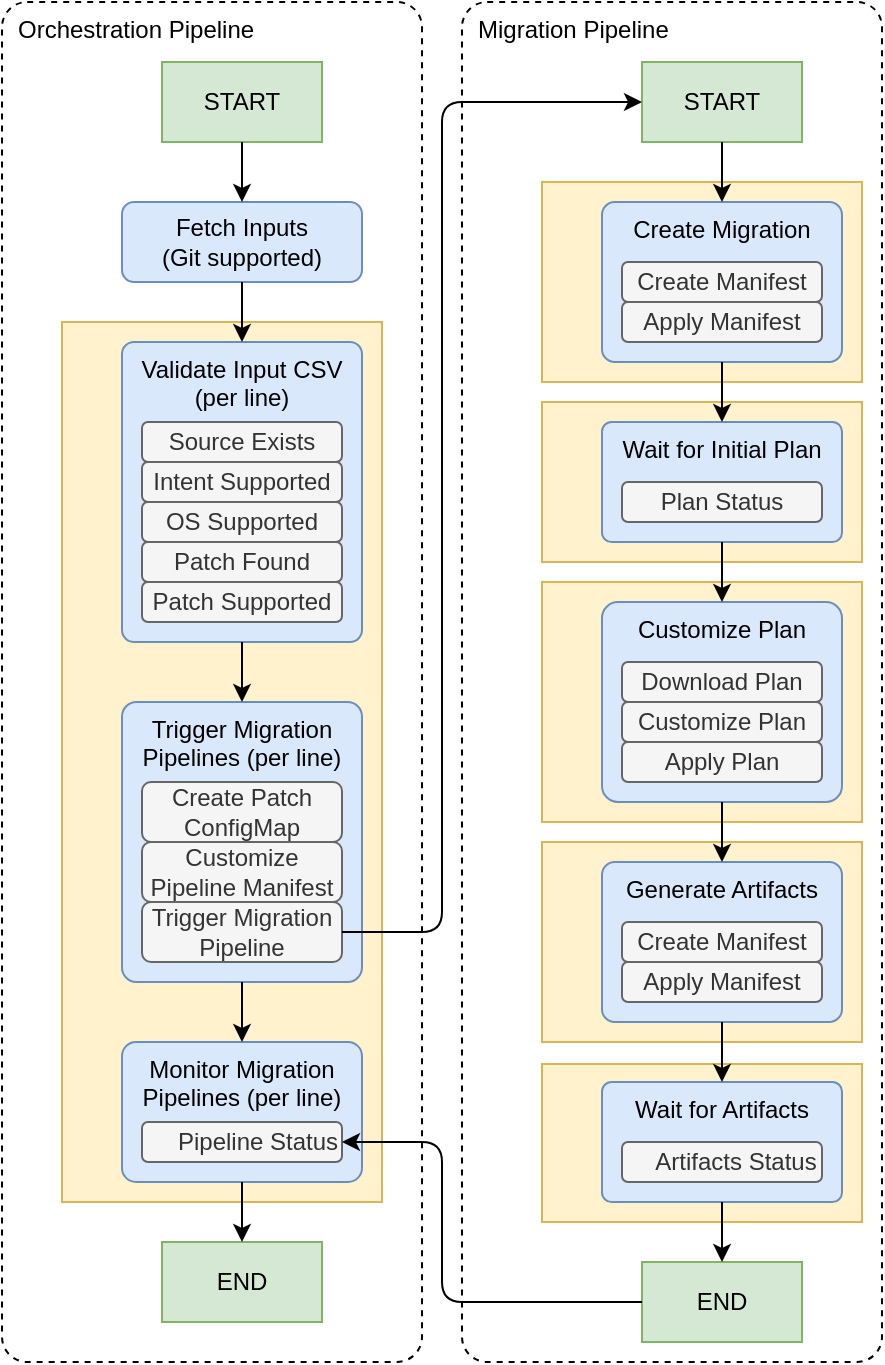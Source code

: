 <mxfile version="14.6.9" type="device"><diagram id="8OUkuH57H1fepXZvR6e6" name="Page-1"><mxGraphModel dx="1422" dy="762" grid="1" gridSize="10" guides="1" tooltips="1" connect="1" arrows="1" fold="1" page="1" pageScale="1" pageWidth="850" pageHeight="1100" background="#FFFFFF" math="0" shadow="0"><root><mxCell id="0"/><mxCell id="1" parent="0"/><mxCell id="ZcuqAkv_LLM3pgpmCEVJ-65" value="Migration Pipeline" style="rounded=1;whiteSpace=wrap;html=1;strokeWidth=1;align=left;dashed=1;arcSize=6;labelPosition=center;verticalLabelPosition=middle;verticalAlign=top;spacingLeft=6;" vertex="1" parent="1"><mxGeometry x="270" width="210" height="680" as="geometry"/></mxCell><mxCell id="ZcuqAkv_LLM3pgpmCEVJ-57" value="" style="rounded=0;whiteSpace=wrap;html=1;strokeWidth=1;align=left;fillColor=#fff2cc;strokeColor=#d6b656;" vertex="1" parent="1"><mxGeometry x="310" y="531" width="160" height="79" as="geometry"/></mxCell><mxCell id="ZcuqAkv_LLM3pgpmCEVJ-55" value="" style="rounded=0;whiteSpace=wrap;html=1;strokeWidth=1;align=left;fillColor=#fff2cc;strokeColor=#d6b656;" vertex="1" parent="1"><mxGeometry x="310" y="420" width="160" height="100" as="geometry"/></mxCell><mxCell id="ZcuqAkv_LLM3pgpmCEVJ-53" value="" style="rounded=0;whiteSpace=wrap;html=1;strokeWidth=1;align=left;fillColor=#fff2cc;strokeColor=#d6b656;" vertex="1" parent="1"><mxGeometry x="310" y="290" width="160" height="120" as="geometry"/></mxCell><mxCell id="ZcuqAkv_LLM3pgpmCEVJ-51" value="" style="rounded=0;whiteSpace=wrap;html=1;strokeWidth=1;align=left;fillColor=#fff2cc;strokeColor=#d6b656;" vertex="1" parent="1"><mxGeometry x="310" y="200" width="160" height="80" as="geometry"/></mxCell><mxCell id="ZcuqAkv_LLM3pgpmCEVJ-49" value="" style="rounded=0;whiteSpace=wrap;html=1;strokeWidth=1;align=left;fillColor=#fff2cc;strokeColor=#d6b656;" vertex="1" parent="1"><mxGeometry x="310" y="90" width="160" height="100" as="geometry"/></mxCell><mxCell id="ZcuqAkv_LLM3pgpmCEVJ-25" value="Orchestration Pipeline" style="rounded=1;whiteSpace=wrap;html=1;strokeWidth=1;align=left;dashed=1;arcSize=6;labelPosition=center;verticalLabelPosition=middle;verticalAlign=top;spacingLeft=6;" vertex="1" parent="1"><mxGeometry x="40" width="210" height="680" as="geometry"/></mxCell><mxCell id="ZcuqAkv_LLM3pgpmCEVJ-28" value="" style="rounded=0;whiteSpace=wrap;html=1;strokeWidth=1;align=left;fillColor=#fff2cc;strokeColor=#d6b656;" vertex="1" parent="1"><mxGeometry x="70" y="160" width="160" height="440" as="geometry"/></mxCell><mxCell id="ZcuqAkv_LLM3pgpmCEVJ-1" value="Fetch Inputs&lt;br&gt;(Git supported)" style="rounded=1;whiteSpace=wrap;html=1;fillColor=#dae8fc;strokeColor=#6c8ebf;" vertex="1" parent="1"><mxGeometry x="100" y="100" width="120" height="40" as="geometry"/></mxCell><mxCell id="ZcuqAkv_LLM3pgpmCEVJ-2" value="START" style="rounded=0;whiteSpace=wrap;html=1;fillColor=#d5e8d4;strokeColor=#82b366;" vertex="1" parent="1"><mxGeometry x="120" y="30" width="80" height="40" as="geometry"/></mxCell><mxCell id="ZcuqAkv_LLM3pgpmCEVJ-3" value="END" style="rounded=0;whiteSpace=wrap;html=1;fillColor=#d5e8d4;strokeColor=#82b366;" vertex="1" parent="1"><mxGeometry x="120" y="620" width="80" height="40" as="geometry"/></mxCell><mxCell id="ZcuqAkv_LLM3pgpmCEVJ-4" value="Validate Input CSV (per line)" style="rounded=1;whiteSpace=wrap;html=1;fillColor=#dae8fc;strokeColor=#6c8ebf;verticalAlign=top;arcSize=5;" vertex="1" parent="1"><mxGeometry x="100" y="170" width="120" height="150" as="geometry"/></mxCell><mxCell id="ZcuqAkv_LLM3pgpmCEVJ-5" value="Trigger Migration&lt;br&gt;Pipelines (per line)" style="rounded=1;whiteSpace=wrap;html=1;fillColor=#dae8fc;strokeColor=#6c8ebf;verticalAlign=top;arcSize=6;" vertex="1" parent="1"><mxGeometry x="100" y="350" width="120" height="140" as="geometry"/></mxCell><mxCell id="ZcuqAkv_LLM3pgpmCEVJ-6" value="Monitor Migration&lt;br&gt;Pipelines (per line)" style="rounded=1;whiteSpace=wrap;html=1;fillColor=#dae8fc;strokeColor=#6c8ebf;verticalAlign=top;arcSize=10;" vertex="1" parent="1"><mxGeometry x="100" y="520" width="120" height="70" as="geometry"/></mxCell><mxCell id="ZcuqAkv_LLM3pgpmCEVJ-8" value="Source Exists" style="rounded=1;whiteSpace=wrap;html=1;strokeWidth=1;fillColor=#f5f5f5;strokeColor=#666666;fontColor=#333333;" vertex="1" parent="1"><mxGeometry x="110" y="210" width="100" height="20" as="geometry"/></mxCell><mxCell id="ZcuqAkv_LLM3pgpmCEVJ-9" value="Intent Supported" style="rounded=1;whiteSpace=wrap;html=1;strokeWidth=1;fillColor=#f5f5f5;strokeColor=#666666;fontColor=#333333;" vertex="1" parent="1"><mxGeometry x="110" y="230" width="100" height="20" as="geometry"/></mxCell><mxCell id="ZcuqAkv_LLM3pgpmCEVJ-10" value="OS Supported" style="rounded=1;whiteSpace=wrap;html=1;strokeWidth=1;fillColor=#f5f5f5;strokeColor=#666666;fontColor=#333333;" vertex="1" parent="1"><mxGeometry x="110" y="250" width="100" height="20" as="geometry"/></mxCell><mxCell id="ZcuqAkv_LLM3pgpmCEVJ-11" value="Patch Found" style="rounded=1;whiteSpace=wrap;html=1;strokeWidth=1;fillColor=#f5f5f5;strokeColor=#666666;fontColor=#333333;" vertex="1" parent="1"><mxGeometry x="110" y="270" width="100" height="20" as="geometry"/></mxCell><mxCell id="ZcuqAkv_LLM3pgpmCEVJ-12" value="Patch Supported" style="rounded=1;whiteSpace=wrap;html=1;strokeWidth=1;fillColor=#f5f5f5;strokeColor=#666666;fontColor=#333333;" vertex="1" parent="1"><mxGeometry x="110" y="290" width="100" height="20" as="geometry"/></mxCell><mxCell id="ZcuqAkv_LLM3pgpmCEVJ-13" value="Customize Pipeline Manifest" style="rounded=1;whiteSpace=wrap;html=1;strokeWidth=1;fillColor=#f5f5f5;strokeColor=#666666;fontColor=#333333;" vertex="1" parent="1"><mxGeometry x="110" y="420" width="100" height="30" as="geometry"/></mxCell><mxCell id="ZcuqAkv_LLM3pgpmCEVJ-14" value="Create Patch ConfigMap" style="rounded=1;whiteSpace=wrap;html=1;strokeWidth=1;fillColor=#f5f5f5;strokeColor=#666666;fontColor=#333333;" vertex="1" parent="1"><mxGeometry x="110" y="390" width="100" height="30" as="geometry"/></mxCell><mxCell id="ZcuqAkv_LLM3pgpmCEVJ-16" value="Pipeline Status" style="rounded=1;whiteSpace=wrap;html=1;strokeWidth=1;fillColor=#f5f5f5;strokeColor=#666666;fontColor=#333333;align=center;spacingLeft=16;" vertex="1" parent="1"><mxGeometry x="110" y="560" width="100" height="20" as="geometry"/></mxCell><mxCell id="ZcuqAkv_LLM3pgpmCEVJ-17" value="" style="shape=image;html=1;verticalAlign=top;verticalLabelPosition=bottom;labelBackgroundColor=#ffffff;imageAspect=0;aspect=fixed;image=https://cdn3.iconfinder.com/data/icons/google-material-design-icons/48/ic_loop_48px-128.png;strokeWidth=1;align=right;" vertex="1" parent="1"><mxGeometry x="110" y="562" width="18" height="18" as="geometry"/></mxCell><mxCell id="ZcuqAkv_LLM3pgpmCEVJ-19" value="Trigger Migration Pipeline" style="rounded=1;whiteSpace=wrap;html=1;strokeWidth=1;fillColor=#f5f5f5;strokeColor=#666666;fontColor=#333333;" vertex="1" parent="1"><mxGeometry x="110" y="450" width="100" height="30" as="geometry"/></mxCell><mxCell id="ZcuqAkv_LLM3pgpmCEVJ-20" value="" style="endArrow=classic;html=1;exitX=0.5;exitY=1;exitDx=0;exitDy=0;entryX=0.5;entryY=0;entryDx=0;entryDy=0;" edge="1" parent="1" source="ZcuqAkv_LLM3pgpmCEVJ-2" target="ZcuqAkv_LLM3pgpmCEVJ-1"><mxGeometry width="50" height="50" relative="1" as="geometry"><mxPoint x="310" y="380" as="sourcePoint"/><mxPoint x="360" y="330" as="targetPoint"/></mxGeometry></mxCell><mxCell id="ZcuqAkv_LLM3pgpmCEVJ-21" value="" style="endArrow=classic;html=1;exitX=0.5;exitY=1;exitDx=0;exitDy=0;entryX=0.5;entryY=0;entryDx=0;entryDy=0;" edge="1" parent="1" source="ZcuqAkv_LLM3pgpmCEVJ-1" target="ZcuqAkv_LLM3pgpmCEVJ-4"><mxGeometry width="50" height="50" relative="1" as="geometry"><mxPoint x="310" y="380" as="sourcePoint"/><mxPoint x="360" y="330" as="targetPoint"/></mxGeometry></mxCell><mxCell id="ZcuqAkv_LLM3pgpmCEVJ-22" value="" style="endArrow=classic;html=1;exitX=0.5;exitY=1;exitDx=0;exitDy=0;entryX=0.5;entryY=0;entryDx=0;entryDy=0;" edge="1" parent="1" source="ZcuqAkv_LLM3pgpmCEVJ-4" target="ZcuqAkv_LLM3pgpmCEVJ-5"><mxGeometry width="50" height="50" relative="1" as="geometry"><mxPoint x="310" y="380" as="sourcePoint"/><mxPoint x="360" y="330" as="targetPoint"/></mxGeometry></mxCell><mxCell id="ZcuqAkv_LLM3pgpmCEVJ-23" value="" style="endArrow=classic;html=1;exitX=0.5;exitY=1;exitDx=0;exitDy=0;entryX=0.5;entryY=0;entryDx=0;entryDy=0;" edge="1" parent="1" source="ZcuqAkv_LLM3pgpmCEVJ-5" target="ZcuqAkv_LLM3pgpmCEVJ-6"><mxGeometry width="50" height="50" relative="1" as="geometry"><mxPoint x="310" y="380" as="sourcePoint"/><mxPoint x="360" y="330" as="targetPoint"/></mxGeometry></mxCell><mxCell id="ZcuqAkv_LLM3pgpmCEVJ-24" value="" style="endArrow=classic;html=1;exitX=0.5;exitY=1;exitDx=0;exitDy=0;entryX=0.5;entryY=0;entryDx=0;entryDy=0;" edge="1" parent="1" source="ZcuqAkv_LLM3pgpmCEVJ-6" target="ZcuqAkv_LLM3pgpmCEVJ-3"><mxGeometry width="50" height="50" relative="1" as="geometry"><mxPoint x="310" y="480" as="sourcePoint"/><mxPoint x="360" y="430" as="targetPoint"/></mxGeometry></mxCell><mxCell id="ZcuqAkv_LLM3pgpmCEVJ-26" value="START" style="rounded=0;whiteSpace=wrap;html=1;fillColor=#d5e8d4;strokeColor=#82b366;" vertex="1" parent="1"><mxGeometry x="360" y="30" width="80" height="40" as="geometry"/></mxCell><mxCell id="ZcuqAkv_LLM3pgpmCEVJ-27" value="END" style="rounded=0;whiteSpace=wrap;html=1;fillColor=#d5e8d4;strokeColor=#82b366;" vertex="1" parent="1"><mxGeometry x="360" y="630" width="80" height="40" as="geometry"/></mxCell><mxCell id="ZcuqAkv_LLM3pgpmCEVJ-29" value="" style="shape=image;html=1;verticalAlign=top;verticalLabelPosition=bottom;labelBackgroundColor=#ffffff;imageAspect=0;aspect=fixed;image=https://cdn4.iconfinder.com/data/icons/logos-and-brands/512/267_Python_logo-128.png;strokeWidth=1;fillColor=#ffffff;align=left;" vertex="1" parent="1"><mxGeometry x="72" y="170" width="28" height="28" as="geometry"/></mxCell><mxCell id="ZcuqAkv_LLM3pgpmCEVJ-30" value="Create Migration" style="rounded=1;whiteSpace=wrap;html=1;fillColor=#dae8fc;strokeColor=#6c8ebf;verticalAlign=top;arcSize=8;" vertex="1" parent="1"><mxGeometry x="340" y="100" width="120" height="80" as="geometry"/></mxCell><mxCell id="ZcuqAkv_LLM3pgpmCEVJ-31" value="Create Manifest" style="rounded=1;whiteSpace=wrap;html=1;strokeWidth=1;fillColor=#f5f5f5;strokeColor=#666666;fontColor=#333333;" vertex="1" parent="1"><mxGeometry x="350" y="130" width="100" height="20" as="geometry"/></mxCell><mxCell id="ZcuqAkv_LLM3pgpmCEVJ-32" value="Apply Manifest" style="rounded=1;whiteSpace=wrap;html=1;strokeWidth=1;fillColor=#f5f5f5;strokeColor=#666666;fontColor=#333333;" vertex="1" parent="1"><mxGeometry x="350" y="150" width="100" height="20" as="geometry"/></mxCell><mxCell id="ZcuqAkv_LLM3pgpmCEVJ-33" value="Wait for Initial Plan" style="rounded=1;whiteSpace=wrap;html=1;fillColor=#dae8fc;strokeColor=#6c8ebf;verticalAlign=top;arcSize=8;" vertex="1" parent="1"><mxGeometry x="340" y="210" width="120" height="60" as="geometry"/></mxCell><mxCell id="ZcuqAkv_LLM3pgpmCEVJ-36" value="Plan Status" style="rounded=1;whiteSpace=wrap;html=1;strokeWidth=1;fillColor=#f5f5f5;strokeColor=#666666;fontColor=#333333;align=center;spacingLeft=0;" vertex="1" parent="1"><mxGeometry x="350" y="240" width="100" height="20" as="geometry"/></mxCell><mxCell id="ZcuqAkv_LLM3pgpmCEVJ-37" value="" style="shape=image;html=1;verticalAlign=top;verticalLabelPosition=bottom;labelBackgroundColor=#ffffff;imageAspect=0;aspect=fixed;image=https://cdn3.iconfinder.com/data/icons/google-material-design-icons/48/ic_loop_48px-128.png;strokeWidth=1;align=right;" vertex="1" parent="1"><mxGeometry x="350" y="242" width="18" height="18" as="geometry"/></mxCell><mxCell id="ZcuqAkv_LLM3pgpmCEVJ-38" value="Customize Plan" style="rounded=1;whiteSpace=wrap;html=1;fillColor=#dae8fc;strokeColor=#6c8ebf;verticalAlign=top;arcSize=8;" vertex="1" parent="1"><mxGeometry x="340" y="300" width="120" height="100" as="geometry"/></mxCell><mxCell id="ZcuqAkv_LLM3pgpmCEVJ-39" value="Download Plan" style="rounded=1;whiteSpace=wrap;html=1;strokeWidth=1;fillColor=#f5f5f5;strokeColor=#666666;fontColor=#333333;" vertex="1" parent="1"><mxGeometry x="350" y="330" width="100" height="20" as="geometry"/></mxCell><mxCell id="ZcuqAkv_LLM3pgpmCEVJ-40" value="Customize Plan" style="rounded=1;whiteSpace=wrap;html=1;strokeWidth=1;fillColor=#f5f5f5;strokeColor=#666666;fontColor=#333333;" vertex="1" parent="1"><mxGeometry x="350" y="350" width="100" height="20" as="geometry"/></mxCell><mxCell id="ZcuqAkv_LLM3pgpmCEVJ-41" value="Apply Plan" style="rounded=1;whiteSpace=wrap;html=1;strokeWidth=1;fillColor=#f5f5f5;strokeColor=#666666;fontColor=#333333;" vertex="1" parent="1"><mxGeometry x="350" y="370" width="100" height="20" as="geometry"/></mxCell><mxCell id="ZcuqAkv_LLM3pgpmCEVJ-42" value="Generate Artifacts" style="rounded=1;whiteSpace=wrap;html=1;fillColor=#dae8fc;strokeColor=#6c8ebf;verticalAlign=top;arcSize=8;" vertex="1" parent="1"><mxGeometry x="340" y="430" width="120" height="80" as="geometry"/></mxCell><mxCell id="ZcuqAkv_LLM3pgpmCEVJ-43" value="Create Manifest" style="rounded=1;whiteSpace=wrap;html=1;strokeWidth=1;fillColor=#f5f5f5;strokeColor=#666666;fontColor=#333333;" vertex="1" parent="1"><mxGeometry x="350" y="460" width="100" height="20" as="geometry"/></mxCell><mxCell id="ZcuqAkv_LLM3pgpmCEVJ-44" value="Apply Manifest" style="rounded=1;whiteSpace=wrap;html=1;strokeWidth=1;fillColor=#f5f5f5;strokeColor=#666666;fontColor=#333333;" vertex="1" parent="1"><mxGeometry x="350" y="480" width="100" height="20" as="geometry"/></mxCell><mxCell id="ZcuqAkv_LLM3pgpmCEVJ-46" value="Wait for Artifacts" style="rounded=1;whiteSpace=wrap;html=1;fillColor=#dae8fc;strokeColor=#6c8ebf;verticalAlign=top;arcSize=8;" vertex="1" parent="1"><mxGeometry x="340" y="540" width="120" height="60" as="geometry"/></mxCell><mxCell id="ZcuqAkv_LLM3pgpmCEVJ-47" value="Artifacts Status" style="rounded=1;whiteSpace=wrap;html=1;strokeWidth=1;fillColor=#f5f5f5;strokeColor=#666666;fontColor=#333333;align=center;spacingLeft=14;" vertex="1" parent="1"><mxGeometry x="350" y="570" width="100" height="20" as="geometry"/></mxCell><mxCell id="ZcuqAkv_LLM3pgpmCEVJ-48" value="" style="shape=image;html=1;verticalAlign=top;verticalLabelPosition=bottom;labelBackgroundColor=#ffffff;imageAspect=0;aspect=fixed;image=https://cdn3.iconfinder.com/data/icons/google-material-design-icons/48/ic_loop_48px-128.png;strokeWidth=1;align=right;" vertex="1" parent="1"><mxGeometry x="350" y="572" width="18" height="18" as="geometry"/></mxCell><mxCell id="ZcuqAkv_LLM3pgpmCEVJ-50" value="" style="shape=image;html=1;verticalAlign=top;verticalLabelPosition=bottom;labelBackgroundColor=#ffffff;imageAspect=0;aspect=fixed;image=https://cdn4.iconfinder.com/data/icons/logos-and-brands/512/267_Python_logo-128.png;strokeWidth=1;fillColor=#ffffff;align=left;" vertex="1" parent="1"><mxGeometry x="312" y="100" width="28" height="28" as="geometry"/></mxCell><mxCell id="ZcuqAkv_LLM3pgpmCEVJ-52" value="" style="shape=image;html=1;verticalAlign=top;verticalLabelPosition=bottom;labelBackgroundColor=#ffffff;imageAspect=0;aspect=fixed;image=https://cdn4.iconfinder.com/data/icons/logos-and-brands/512/267_Python_logo-128.png;strokeWidth=1;fillColor=#ffffff;align=left;" vertex="1" parent="1"><mxGeometry x="312" y="210" width="28" height="28" as="geometry"/></mxCell><mxCell id="ZcuqAkv_LLM3pgpmCEVJ-54" value="" style="shape=image;html=1;verticalAlign=top;verticalLabelPosition=bottom;labelBackgroundColor=#ffffff;imageAspect=0;aspect=fixed;image=https://cdn4.iconfinder.com/data/icons/logos-and-brands/512/267_Python_logo-128.png;strokeWidth=1;fillColor=#ffffff;align=left;" vertex="1" parent="1"><mxGeometry x="312" y="300" width="28" height="28" as="geometry"/></mxCell><mxCell id="ZcuqAkv_LLM3pgpmCEVJ-56" value="" style="shape=image;html=1;verticalAlign=top;verticalLabelPosition=bottom;labelBackgroundColor=#ffffff;imageAspect=0;aspect=fixed;image=https://cdn4.iconfinder.com/data/icons/logos-and-brands/512/267_Python_logo-128.png;strokeWidth=1;fillColor=#ffffff;align=left;" vertex="1" parent="1"><mxGeometry x="312" y="430" width="28" height="28" as="geometry"/></mxCell><mxCell id="ZcuqAkv_LLM3pgpmCEVJ-58" value="" style="shape=image;html=1;verticalAlign=top;verticalLabelPosition=bottom;labelBackgroundColor=#ffffff;imageAspect=0;aspect=fixed;image=https://cdn4.iconfinder.com/data/icons/logos-and-brands/512/267_Python_logo-128.png;strokeWidth=1;fillColor=#ffffff;align=left;" vertex="1" parent="1"><mxGeometry x="312" y="541" width="28" height="28" as="geometry"/></mxCell><mxCell id="ZcuqAkv_LLM3pgpmCEVJ-59" value="" style="endArrow=classic;html=1;exitX=0.5;exitY=1;exitDx=0;exitDy=0;entryX=0.5;entryY=0;entryDx=0;entryDy=0;" edge="1" parent="1" source="ZcuqAkv_LLM3pgpmCEVJ-26" target="ZcuqAkv_LLM3pgpmCEVJ-30"><mxGeometry width="50" height="50" relative="1" as="geometry"><mxPoint x="310" y="390" as="sourcePoint"/><mxPoint x="360" y="340" as="targetPoint"/></mxGeometry></mxCell><mxCell id="ZcuqAkv_LLM3pgpmCEVJ-60" value="" style="endArrow=classic;html=1;exitX=0.5;exitY=1;exitDx=0;exitDy=0;entryX=0.5;entryY=0;entryDx=0;entryDy=0;" edge="1" parent="1" source="ZcuqAkv_LLM3pgpmCEVJ-30" target="ZcuqAkv_LLM3pgpmCEVJ-33"><mxGeometry width="50" height="50" relative="1" as="geometry"><mxPoint x="310" y="390" as="sourcePoint"/><mxPoint x="360" y="340" as="targetPoint"/></mxGeometry></mxCell><mxCell id="ZcuqAkv_LLM3pgpmCEVJ-61" value="" style="endArrow=classic;html=1;exitX=0.5;exitY=1;exitDx=0;exitDy=0;entryX=0.5;entryY=0;entryDx=0;entryDy=0;" edge="1" parent="1" source="ZcuqAkv_LLM3pgpmCEVJ-33" target="ZcuqAkv_LLM3pgpmCEVJ-38"><mxGeometry width="50" height="50" relative="1" as="geometry"><mxPoint x="310" y="390" as="sourcePoint"/><mxPoint x="360" y="340" as="targetPoint"/></mxGeometry></mxCell><mxCell id="ZcuqAkv_LLM3pgpmCEVJ-62" value="" style="endArrow=classic;html=1;exitX=0.5;exitY=1;exitDx=0;exitDy=0;entryX=0.5;entryY=0;entryDx=0;entryDy=0;" edge="1" parent="1" source="ZcuqAkv_LLM3pgpmCEVJ-38" target="ZcuqAkv_LLM3pgpmCEVJ-42"><mxGeometry width="50" height="50" relative="1" as="geometry"><mxPoint x="310" y="390" as="sourcePoint"/><mxPoint x="360" y="340" as="targetPoint"/></mxGeometry></mxCell><mxCell id="ZcuqAkv_LLM3pgpmCEVJ-63" value="" style="endArrow=classic;html=1;exitX=0.5;exitY=1;exitDx=0;exitDy=0;entryX=0.5;entryY=0;entryDx=0;entryDy=0;" edge="1" parent="1" source="ZcuqAkv_LLM3pgpmCEVJ-42" target="ZcuqAkv_LLM3pgpmCEVJ-46"><mxGeometry width="50" height="50" relative="1" as="geometry"><mxPoint x="310" y="390" as="sourcePoint"/><mxPoint x="360" y="340" as="targetPoint"/></mxGeometry></mxCell><mxCell id="ZcuqAkv_LLM3pgpmCEVJ-64" value="" style="endArrow=classic;html=1;exitX=0.5;exitY=1;exitDx=0;exitDy=0;entryX=0.5;entryY=0;entryDx=0;entryDy=0;" edge="1" parent="1" source="ZcuqAkv_LLM3pgpmCEVJ-46" target="ZcuqAkv_LLM3pgpmCEVJ-27"><mxGeometry width="50" height="50" relative="1" as="geometry"><mxPoint x="310" y="390" as="sourcePoint"/><mxPoint x="360" y="340" as="targetPoint"/></mxGeometry></mxCell><mxCell id="ZcuqAkv_LLM3pgpmCEVJ-66" value="" style="endArrow=classic;html=1;exitX=1;exitY=0.5;exitDx=0;exitDy=0;entryX=0;entryY=0.5;entryDx=0;entryDy=0;edgeStyle=orthogonalEdgeStyle;" edge="1" parent="1" source="ZcuqAkv_LLM3pgpmCEVJ-19" target="ZcuqAkv_LLM3pgpmCEVJ-26"><mxGeometry width="50" height="50" relative="1" as="geometry"><mxPoint x="310" y="390" as="sourcePoint"/><mxPoint x="360" y="340" as="targetPoint"/><Array as="points"><mxPoint x="260" y="465"/><mxPoint x="260" y="50"/></Array></mxGeometry></mxCell><mxCell id="ZcuqAkv_LLM3pgpmCEVJ-67" value="" style="endArrow=classic;html=1;exitX=0;exitY=0.5;exitDx=0;exitDy=0;entryX=1;entryY=0.5;entryDx=0;entryDy=0;edgeStyle=orthogonalEdgeStyle;" edge="1" parent="1" source="ZcuqAkv_LLM3pgpmCEVJ-27" target="ZcuqAkv_LLM3pgpmCEVJ-16"><mxGeometry width="50" height="50" relative="1" as="geometry"><mxPoint x="310" y="390" as="sourcePoint"/><mxPoint x="360" y="340" as="targetPoint"/><Array as="points"><mxPoint x="260" y="650"/><mxPoint x="260" y="570"/></Array></mxGeometry></mxCell></root></mxGraphModel></diagram></mxfile>